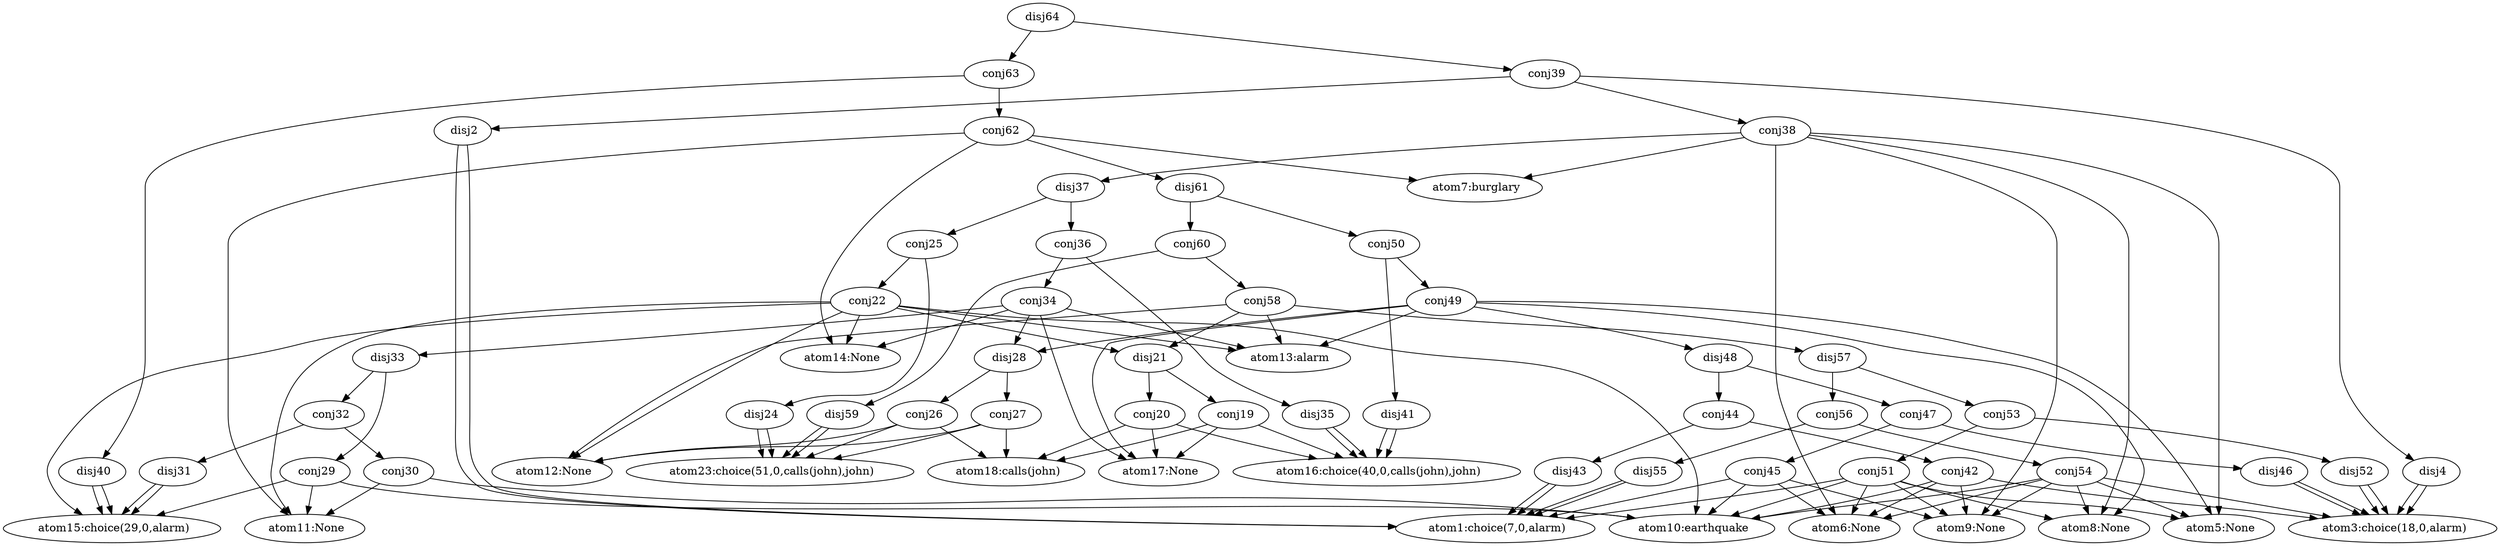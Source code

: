 digraph G {
	2 -> 1
	2 -> 1
	4 -> 3
	4 -> 3
	19 -> 16
	19 -> 17
	19 -> 18
	20 -> 17
	20 -> 16
	20 -> 18
	21 -> 19
	21 -> 20
	22 -> 10
	22 -> 11
	22 -> 12
	22 -> 13
	22 -> 14
	22 -> 15
	22 -> 21
	24 -> 23
	24 -> 23
	25 -> 22
	25 -> 24
	26 -> 23
	26 -> 12
	26 -> 18
	27 -> 12
	27 -> 23
	27 -> 18
	28 -> 26
	28 -> 27
	29 -> 10
	29 -> 11
	29 -> 15
	30 -> 10
	30 -> 11
	31 -> 15
	31 -> 15
	32 -> 30
	32 -> 31
	33 -> 29
	33 -> 32
	34 -> 13
	34 -> 14
	34 -> 17
	34 -> 28
	34 -> 33
	35 -> 16
	35 -> 16
	36 -> 34
	36 -> 35
	37 -> 25
	37 -> 36
	38 -> 5
	38 -> 6
	38 -> 7
	38 -> 8
	38 -> 9
	38 -> 37
	39 -> 2
	39 -> 4
	39 -> 38
	40 -> 15
	40 -> 15
	41 -> 16
	41 -> 16
	42 -> 10
	42 -> 3
	42 -> 6
	42 -> 9
	43 -> 1
	43 -> 1
	44 -> 42
	44 -> 43
	45 -> 10
	45 -> 6
	45 -> 1
	45 -> 9
	46 -> 3
	46 -> 3
	47 -> 45
	47 -> 46
	48 -> 44
	48 -> 47
	49 -> 5
	49 -> 13
	49 -> 8
	49 -> 17
	49 -> 28
	49 -> 48
	50 -> 41
	50 -> 49
	51 -> 10
	51 -> 5
	51 -> 6
	51 -> 9
	51 -> 8
	51 -> 1
	52 -> 3
	52 -> 3
	53 -> 51
	53 -> 52
	54 -> 10
	54 -> 5
	54 -> 3
	54 -> 6
	54 -> 8
	54 -> 9
	55 -> 1
	55 -> 1
	56 -> 54
	56 -> 55
	57 -> 53
	57 -> 56
	58 -> 12
	58 -> 13
	58 -> 21
	58 -> 57
	59 -> 23
	59 -> 23
	60 -> 58
	60 -> 59
	61 -> 50
	61 -> 60
	62 -> 11
	62 -> 7
	62 -> 14
	62 -> 61
	63 -> 40
	63 -> 62
	64 -> 39
	64 -> 63
	1 [label=" atom1:choice(7,0,alarm)"]
	2 [label=" disj2"]
	3 [label=" atom3:choice(18,0,alarm)"]
	4 [label=" disj4"]
	5 [label=" atom5:None"]
	6 [label=" atom6:None"]
	7 [label=" atom7:burglary"]
	8 [label=" atom8:None"]
	9 [label=" atom9:None"]
	10 [label=" atom10:earthquake"]
	11 [label=" atom11:None"]
	12 [label=" atom12:None"]
	13 [label=" atom13:alarm"]
	14 [label=" atom14:None"]
	15 [label=" atom15:choice(29,0,alarm)"]
	16 [label=" atom16:choice(40,0,calls(john),john)"]
	17 [label=" atom17:None"]
	18 [label=" atom18:calls(john)"]
	19 [label=" conj19"]
	20 [label=" conj20"]
	21 [label=" disj21"]
	22 [label=" conj22"]
	23 [label=" atom23:choice(51,0,calls(john),john)"]
	24 [label=" disj24"]
	25 [label=" conj25"]
	26 [label=" conj26"]
	27 [label=" conj27"]
	28 [label=" disj28"]
	29 [label=" conj29"]
	30 [label=" conj30"]
	31 [label=" disj31"]
	32 [label=" conj32"]
	33 [label=" disj33"]
	34 [label=" conj34"]
	35 [label=" disj35"]
	36 [label=" conj36"]
	37 [label=" disj37"]
	38 [label=" conj38"]
	39 [label=" conj39"]
	40 [label=" disj40"]
	41 [label=" disj41"]
	42 [label=" conj42"]
	43 [label=" disj43"]
	44 [label=" conj44"]
	45 [label=" conj45"]
	46 [label=" disj46"]
	47 [label=" conj47"]
	48 [label=" disj48"]
	49 [label=" conj49"]
	50 [label=" conj50"]
	51 [label=" conj51"]
	52 [label=" disj52"]
	53 [label=" conj53"]
	54 [label=" conj54"]
	55 [label=" disj55"]
	56 [label=" conj56"]
	57 [label=" disj57"]
	58 [label=" conj58"]
	59 [label=" disj59"]
	60 [label=" conj60"]
	61 [label=" disj61"]
	62 [label=" conj62"]
	63 [label=" conj63"]
	64 [label=" disj64"]
}
